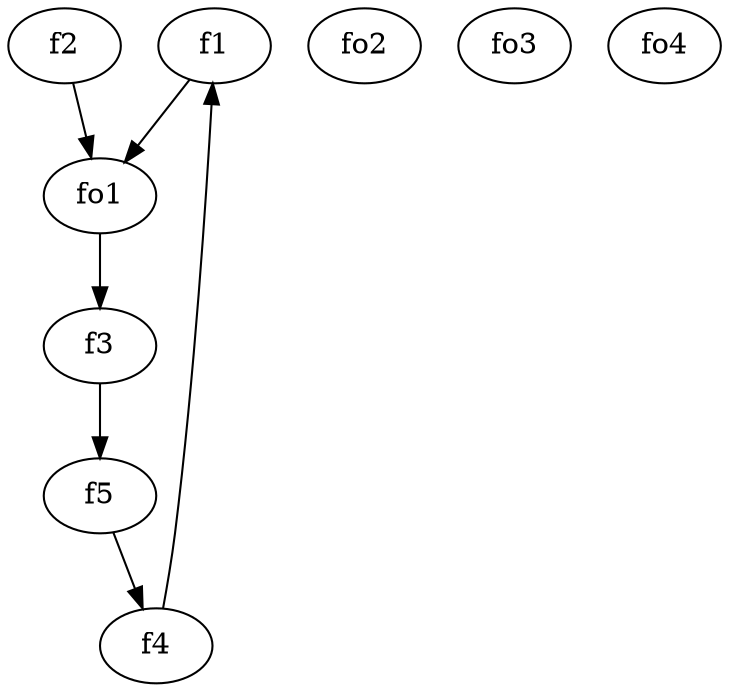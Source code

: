 strict digraph  {
f1;
f2;
f3;
f4;
f5;
fo1;
fo2;
fo3;
fo4;
f1 -> fo1  [weight=2];
f2 -> fo1  [weight=2];
f3 -> f5  [weight=2];
f4 -> f1  [weight=2];
f5 -> f4  [weight=2];
fo1 -> f3  [weight=2];
}
